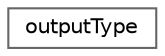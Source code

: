 digraph "Graphical Class Hierarchy"
{
 // LATEX_PDF_SIZE
  bgcolor="transparent";
  edge [fontname=Helvetica,fontsize=10,labelfontname=Helvetica,labelfontsize=10];
  node [fontname=Helvetica,fontsize=10,shape=box,height=0.2,width=0.4];
  rankdir="LR";
  Node0 [id="Node000000",label="outputType",height=0.2,width=0.4,color="grey40", fillcolor="white", style="filled",URL="$classoutput_type.html",tooltip="Declared type for outputed variables."];
}
